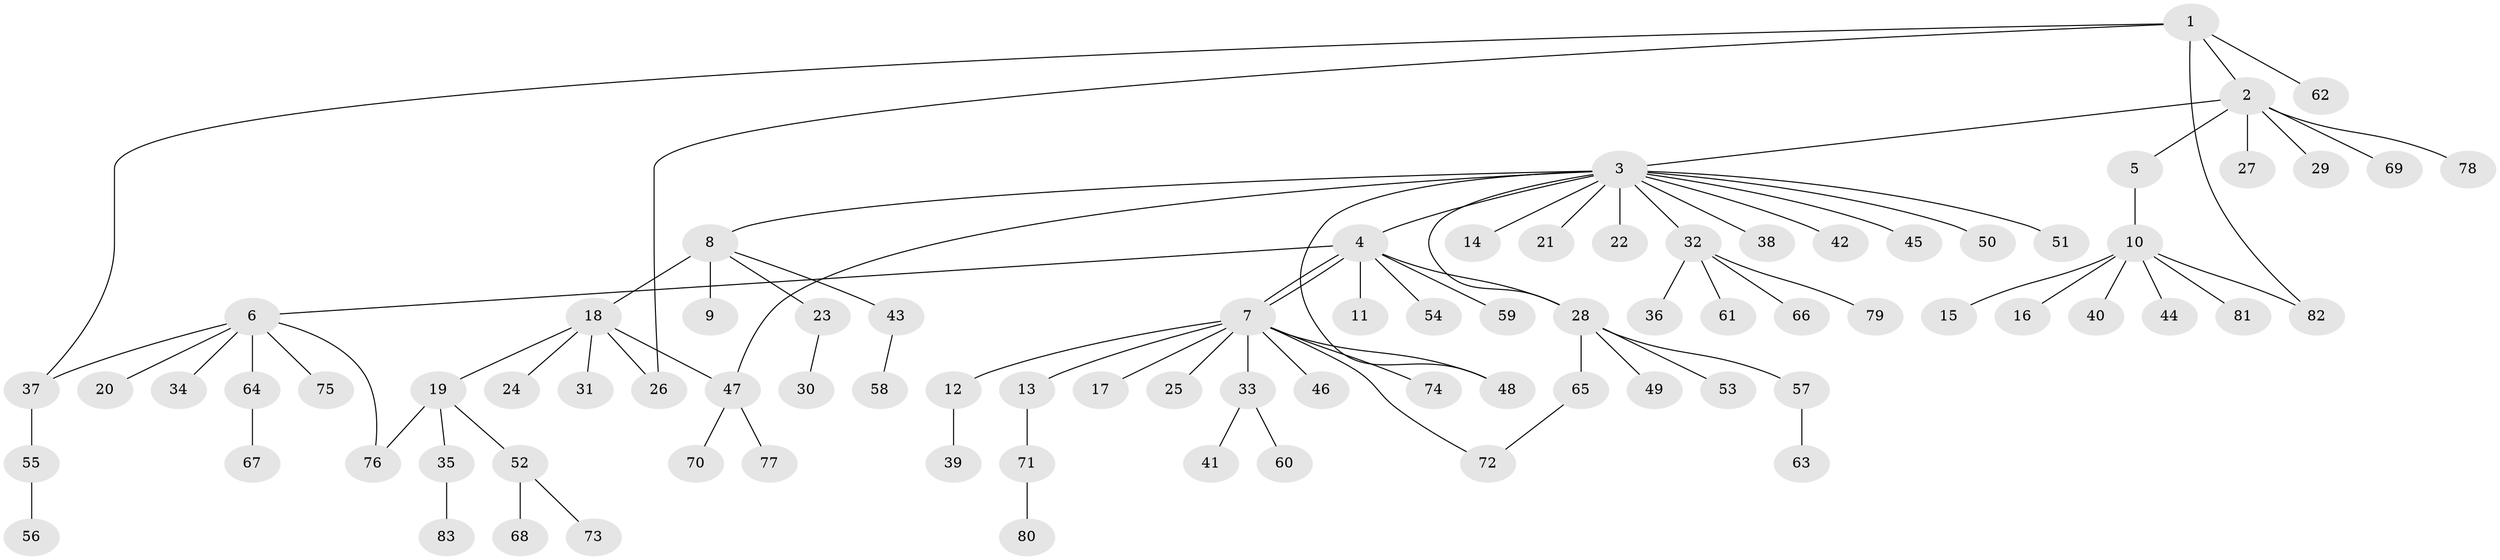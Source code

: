 // Generated by graph-tools (version 1.1) at 2025/26/03/09/25 03:26:08]
// undirected, 83 vertices, 91 edges
graph export_dot {
graph [start="1"]
  node [color=gray90,style=filled];
  1;
  2;
  3;
  4;
  5;
  6;
  7;
  8;
  9;
  10;
  11;
  12;
  13;
  14;
  15;
  16;
  17;
  18;
  19;
  20;
  21;
  22;
  23;
  24;
  25;
  26;
  27;
  28;
  29;
  30;
  31;
  32;
  33;
  34;
  35;
  36;
  37;
  38;
  39;
  40;
  41;
  42;
  43;
  44;
  45;
  46;
  47;
  48;
  49;
  50;
  51;
  52;
  53;
  54;
  55;
  56;
  57;
  58;
  59;
  60;
  61;
  62;
  63;
  64;
  65;
  66;
  67;
  68;
  69;
  70;
  71;
  72;
  73;
  74;
  75;
  76;
  77;
  78;
  79;
  80;
  81;
  82;
  83;
  1 -- 2;
  1 -- 26;
  1 -- 37;
  1 -- 62;
  1 -- 82;
  2 -- 3;
  2 -- 5;
  2 -- 27;
  2 -- 29;
  2 -- 69;
  2 -- 78;
  3 -- 4;
  3 -- 8;
  3 -- 14;
  3 -- 21;
  3 -- 22;
  3 -- 28;
  3 -- 32;
  3 -- 38;
  3 -- 42;
  3 -- 45;
  3 -- 47;
  3 -- 48;
  3 -- 50;
  3 -- 51;
  4 -- 6;
  4 -- 7;
  4 -- 7;
  4 -- 11;
  4 -- 28;
  4 -- 54;
  4 -- 59;
  5 -- 10;
  6 -- 20;
  6 -- 34;
  6 -- 37;
  6 -- 64;
  6 -- 75;
  6 -- 76;
  7 -- 12;
  7 -- 13;
  7 -- 17;
  7 -- 25;
  7 -- 33;
  7 -- 46;
  7 -- 48;
  7 -- 72;
  7 -- 74;
  8 -- 9;
  8 -- 18;
  8 -- 23;
  8 -- 43;
  10 -- 15;
  10 -- 16;
  10 -- 40;
  10 -- 44;
  10 -- 81;
  10 -- 82;
  12 -- 39;
  13 -- 71;
  18 -- 19;
  18 -- 24;
  18 -- 26;
  18 -- 31;
  18 -- 47;
  19 -- 35;
  19 -- 52;
  19 -- 76;
  23 -- 30;
  28 -- 49;
  28 -- 53;
  28 -- 57;
  28 -- 65;
  32 -- 36;
  32 -- 61;
  32 -- 66;
  32 -- 79;
  33 -- 41;
  33 -- 60;
  35 -- 83;
  37 -- 55;
  43 -- 58;
  47 -- 70;
  47 -- 77;
  52 -- 68;
  52 -- 73;
  55 -- 56;
  57 -- 63;
  64 -- 67;
  65 -- 72;
  71 -- 80;
}
